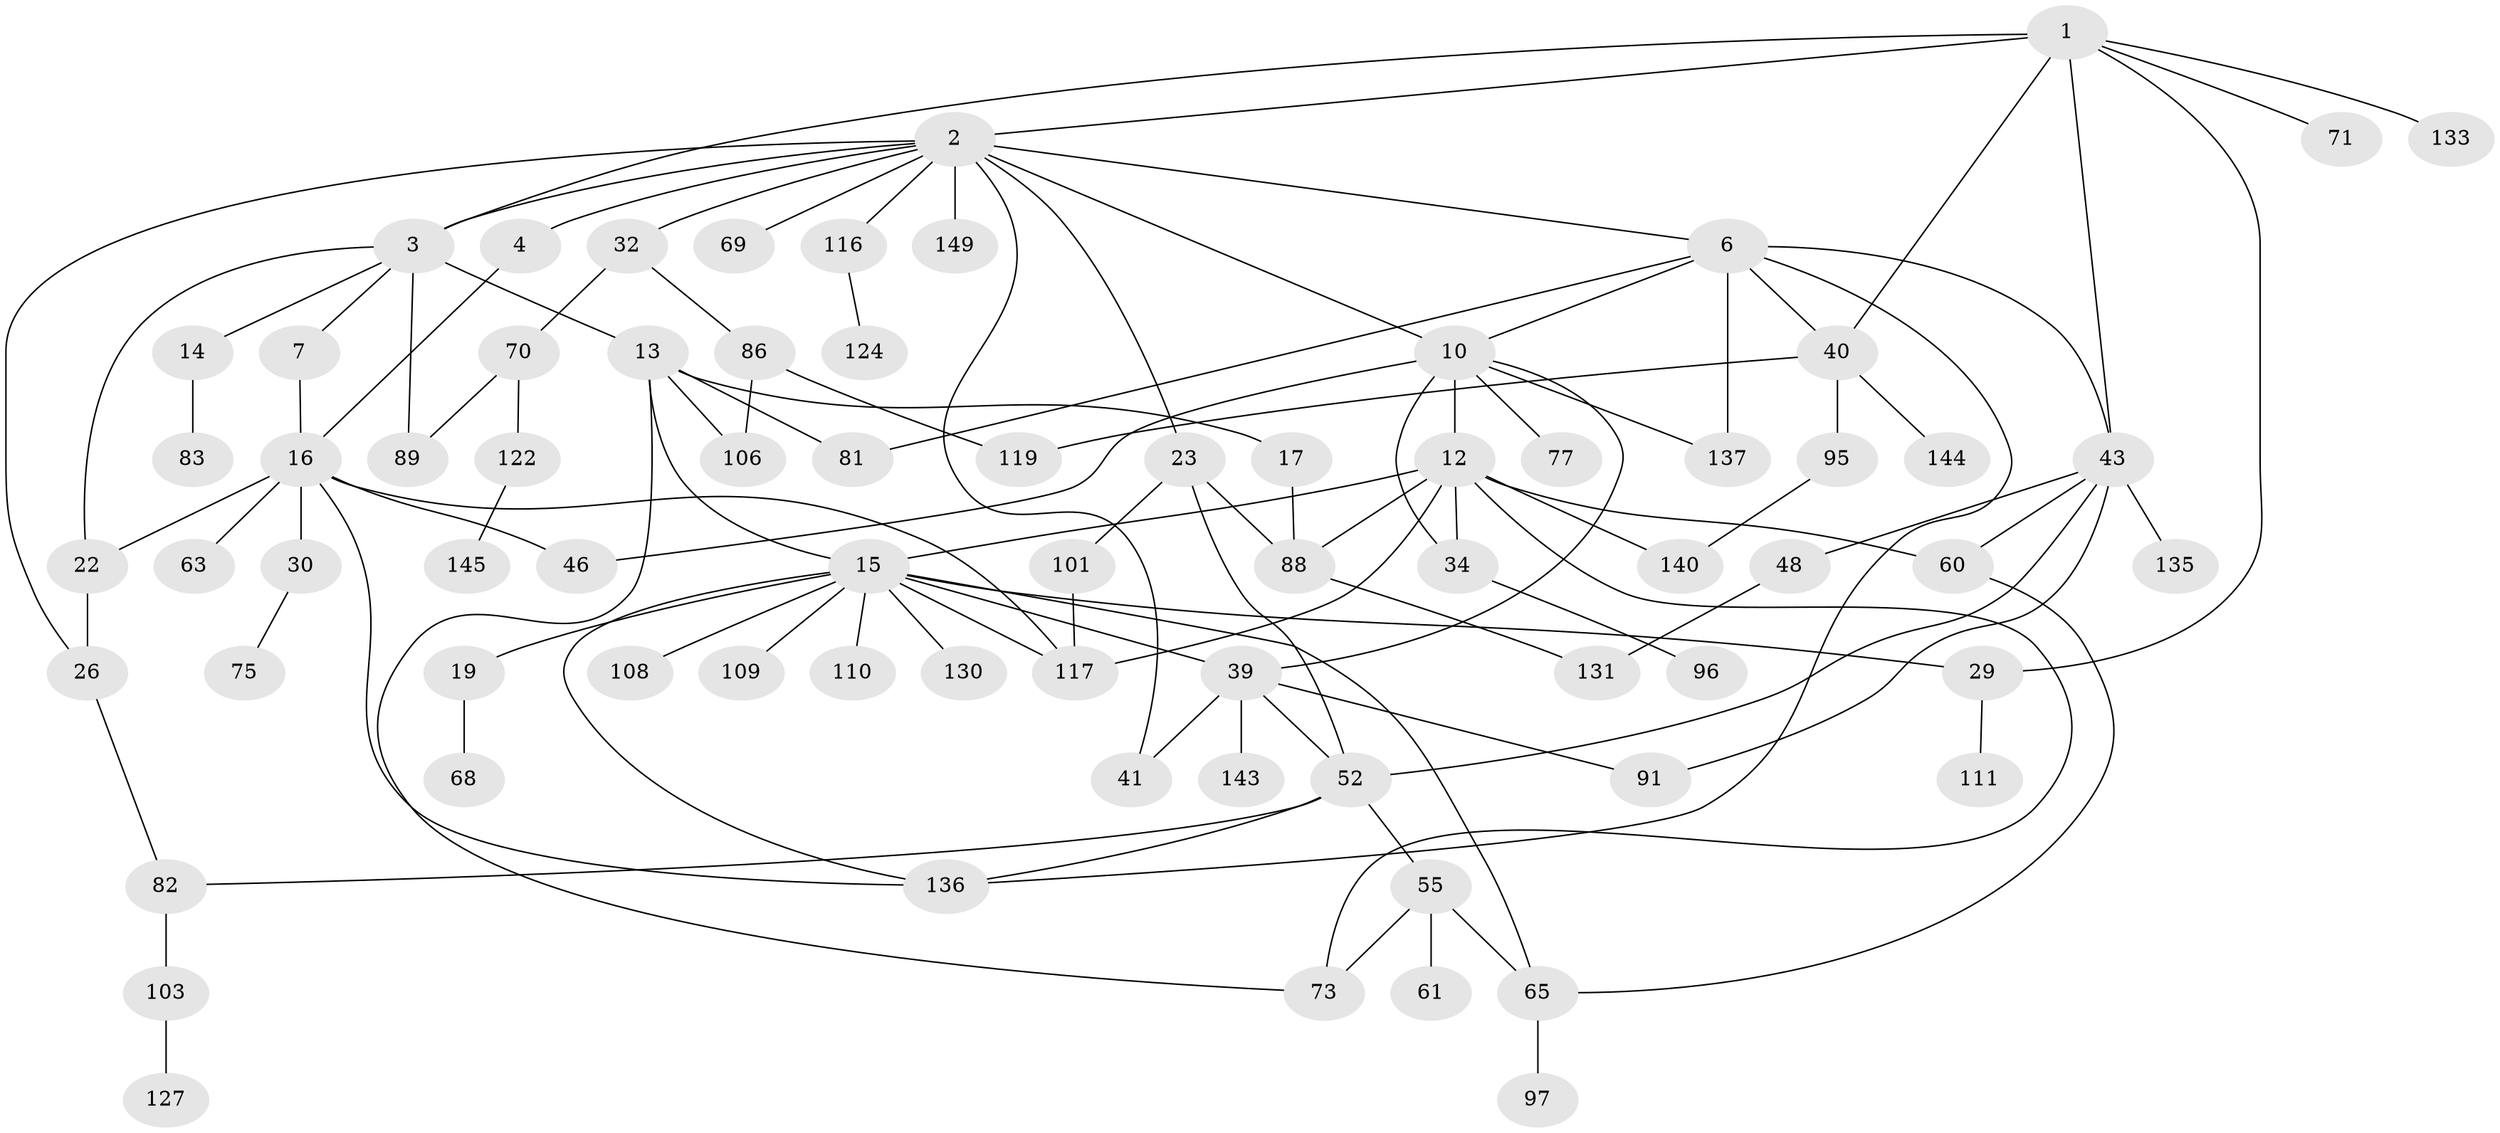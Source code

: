 // original degree distribution, {6: 0.04697986577181208, 7: 0.013422818791946308, 5: 0.026845637583892617, 4: 0.12751677852348994, 2: 0.3422818791946309, 3: 0.18120805369127516, 1: 0.26174496644295303}
// Generated by graph-tools (version 1.1) at 2025/13/03/09/25 04:13:16]
// undirected, 74 vertices, 110 edges
graph export_dot {
graph [start="1"]
  node [color=gray90,style=filled];
  1 [super="+84"];
  2 [super="+5"];
  3 [super="+8"];
  4 [super="+54+90+50+102"];
  6 [super="+9"];
  7;
  10 [super="+57+62+37"];
  12 [super="+21"];
  13 [super="+67"];
  14;
  15 [super="+53+25+27"];
  16 [super="+20"];
  17 [super="+31"];
  19 [super="+42+36"];
  22 [super="+134+28"];
  23 [super="+35+64"];
  26 [super="+33"];
  29;
  30;
  32 [super="+38"];
  34 [super="+94"];
  39 [super="+87"];
  40 [super="+45"];
  41;
  43 [super="+47+113"];
  46 [super="+132"];
  48 [super="+93"];
  52;
  55;
  60 [super="+79"];
  61 [super="+138"];
  63 [super="+114"];
  65 [super="+76+72"];
  68 [super="+128"];
  69;
  70 [super="+78+105"];
  71;
  73 [super="+115"];
  75;
  77;
  81 [super="+123+92"];
  82 [super="+99"];
  83;
  86 [super="+98"];
  88 [super="+125+100"];
  89;
  91;
  95;
  96;
  97;
  101;
  103 [super="+120+147"];
  106;
  108;
  109 [super="+129"];
  110;
  111;
  116;
  117;
  119 [super="+139"];
  122;
  124;
  127;
  130;
  131;
  133;
  135;
  136 [super="+146"];
  137;
  140;
  143;
  144;
  145;
  149;
  1 -- 2 [weight=2];
  1 -- 71;
  1 -- 29;
  1 -- 43;
  1 -- 40;
  1 -- 3;
  1 -- 133;
  2 -- 3;
  2 -- 4;
  2 -- 10;
  2 -- 26;
  2 -- 32;
  2 -- 69;
  2 -- 6;
  2 -- 41;
  2 -- 116;
  2 -- 149;
  2 -- 23;
  3 -- 7;
  3 -- 13;
  3 -- 89;
  3 -- 14;
  3 -- 22;
  4 -- 16;
  6 -- 40;
  6 -- 136;
  6 -- 81;
  6 -- 137;
  6 -- 10;
  6 -- 43;
  7 -- 16;
  10 -- 12;
  10 -- 34;
  10 -- 137;
  10 -- 77;
  10 -- 46 [weight=2];
  10 -- 39;
  12 -- 15;
  12 -- 117;
  12 -- 140;
  12 -- 88;
  12 -- 60;
  12 -- 73;
  12 -- 34;
  13 -- 17;
  13 -- 73;
  13 -- 81;
  13 -- 106;
  13 -- 15;
  14 -- 83;
  15 -- 19;
  15 -- 29;
  15 -- 130;
  15 -- 110;
  15 -- 65;
  15 -- 39;
  15 -- 136;
  15 -- 108;
  15 -- 109;
  15 -- 117;
  16 -- 22;
  16 -- 117;
  16 -- 136;
  16 -- 30;
  16 -- 63;
  16 -- 46;
  17 -- 88;
  19 -- 68;
  22 -- 26;
  23 -- 52;
  23 -- 101;
  23 -- 88;
  26 -- 82;
  29 -- 111;
  30 -- 75;
  32 -- 86;
  32 -- 70;
  34 -- 96;
  39 -- 41;
  39 -- 52;
  39 -- 91;
  39 -- 143;
  40 -- 144;
  40 -- 95;
  40 -- 119;
  43 -- 48;
  43 -- 52;
  43 -- 60;
  43 -- 91;
  43 -- 135;
  48 -- 131;
  52 -- 55;
  52 -- 136;
  52 -- 82;
  55 -- 61;
  55 -- 65;
  55 -- 73;
  60 -- 65;
  65 -- 97;
  70 -- 122;
  70 -- 89;
  82 -- 103;
  86 -- 106;
  86 -- 119;
  88 -- 131;
  95 -- 140;
  101 -- 117;
  103 -- 127;
  116 -- 124;
  122 -- 145;
}
